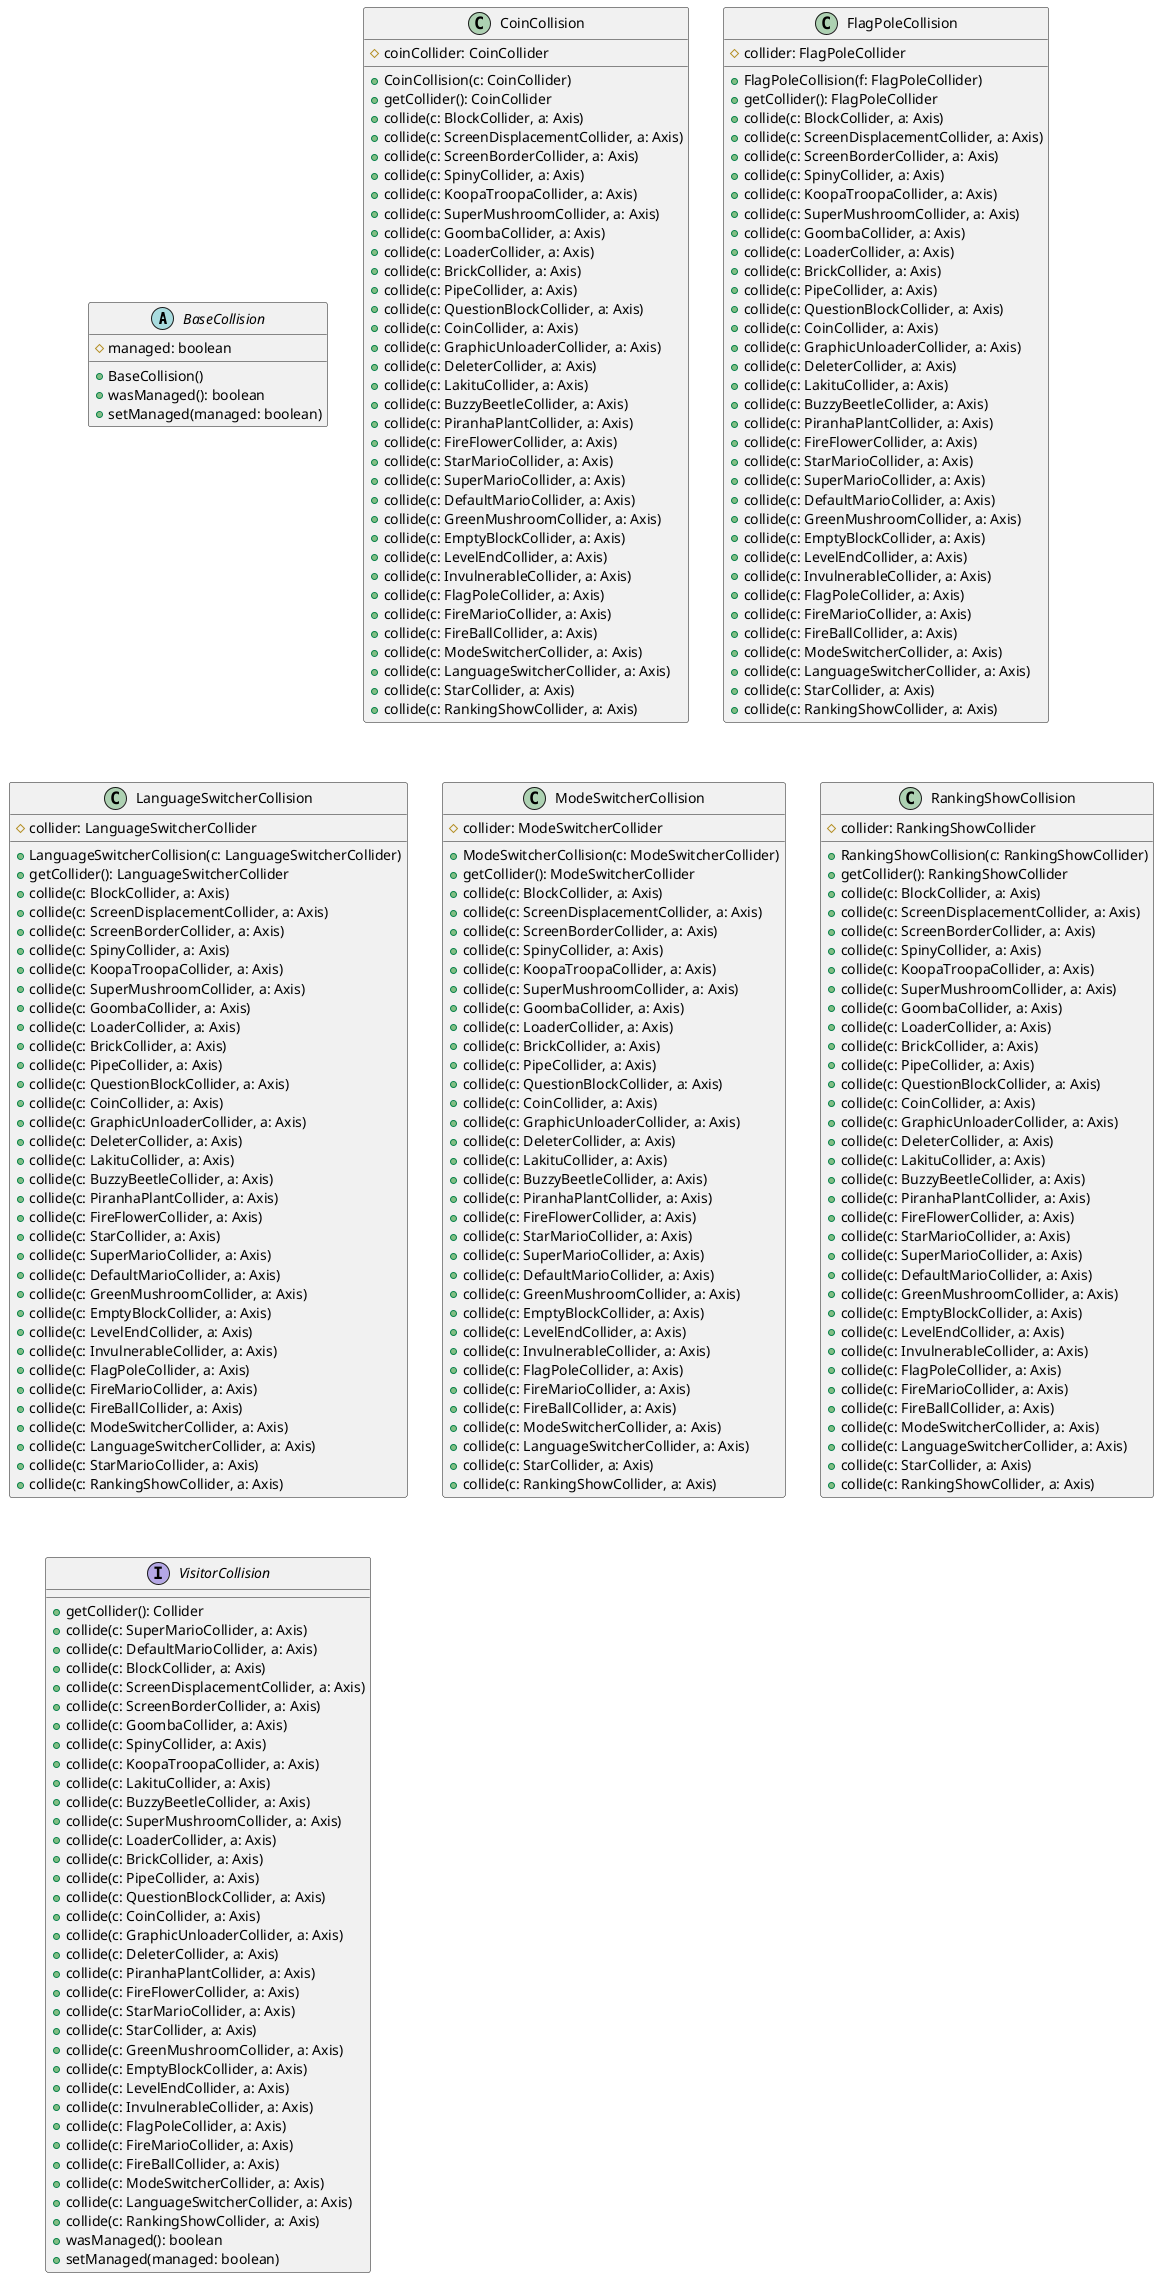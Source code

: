 @startuml
abstract class BaseCollision {
   #managed: boolean
   +BaseCollision()
   +wasManaged(): boolean 
   +setManaged(managed: boolean)
}

class CoinCollision {
   #coinCollider: CoinCollider
   +CoinCollision(c: CoinCollider)
   +getCollider(): CoinCollider 
   +collide(c: BlockCollider, a: Axis)
   +collide(c: ScreenDisplacementCollider, a: Axis)
   +collide(c: ScreenBorderCollider, a: Axis)
   +collide(c: SpinyCollider, a: Axis)
   +collide(c: KoopaTroopaCollider, a: Axis)
   +collide(c: SuperMushroomCollider, a: Axis)
   +collide(c: GoombaCollider, a: Axis)
   +collide(c: LoaderCollider, a: Axis)
   +collide(c: BrickCollider, a: Axis)
   +collide(c: PipeCollider, a: Axis)
   +collide(c: QuestionBlockCollider, a: Axis)
   +collide(c: CoinCollider, a: Axis)
   +collide(c: GraphicUnloaderCollider, a: Axis)
   +collide(c: DeleterCollider, a: Axis)
   +collide(c: LakituCollider, a: Axis)
   +collide(c: BuzzyBeetleCollider, a: Axis)
   +collide(c: PiranhaPlantCollider, a: Axis)
   +collide(c: FireFlowerCollider, a: Axis)
   +collide(c: StarMarioCollider, a: Axis)
   +collide(c: SuperMarioCollider, a: Axis)
   +collide(c: DefaultMarioCollider, a: Axis)
   +collide(c: GreenMushroomCollider, a: Axis)
   +collide(c: EmptyBlockCollider, a: Axis)
   +collide(c: LevelEndCollider, a: Axis)
   +collide(c: InvulnerableCollider, a: Axis)
   +collide(c: FlagPoleCollider, a: Axis)
   +collide(c: FireMarioCollider, a: Axis)
   +collide(c: FireBallCollider, a: Axis)
   +collide(c: ModeSwitcherCollider, a: Axis)
   +collide(c: LanguageSwitcherCollider, a: Axis)
   +collide(c: StarCollider, a: Axis)
   +collide(c: RankingShowCollider, a: Axis)
}

class FlagPoleCollision {
   #collider: FlagPoleCollider
   +FlagPoleCollision(f: FlagPoleCollider)
   +getCollider(): FlagPoleCollider 
   +collide(c: BlockCollider, a: Axis)
   +collide(c: ScreenDisplacementCollider, a: Axis)
   +collide(c: ScreenBorderCollider, a: Axis)
   +collide(c: SpinyCollider, a: Axis)
   +collide(c: KoopaTroopaCollider, a: Axis)
   +collide(c: SuperMushroomCollider, a: Axis)
   +collide(c: GoombaCollider, a: Axis)
   +collide(c: LoaderCollider, a: Axis)
   +collide(c: BrickCollider, a: Axis)
   +collide(c: PipeCollider, a: Axis)
   +collide(c: QuestionBlockCollider, a: Axis)
   +collide(c: CoinCollider, a: Axis)
   +collide(c: GraphicUnloaderCollider, a: Axis)
   +collide(c: DeleterCollider, a: Axis)
   +collide(c: LakituCollider, a: Axis)
   +collide(c: BuzzyBeetleCollider, a: Axis)
   +collide(c: PiranhaPlantCollider, a: Axis)
   +collide(c: FireFlowerCollider, a: Axis)
   +collide(c: StarMarioCollider, a: Axis)
   +collide(c: SuperMarioCollider, a: Axis)
   +collide(c: DefaultMarioCollider, a: Axis)
   +collide(c: GreenMushroomCollider, a: Axis)
   +collide(c: EmptyBlockCollider, a: Axis)
   +collide(c: LevelEndCollider, a: Axis)
   +collide(c: InvulnerableCollider, a: Axis)
   +collide(c: FlagPoleCollider, a: Axis)
   +collide(c: FireMarioCollider, a: Axis)
   +collide(c: FireBallCollider, a: Axis)
   +collide(c: ModeSwitcherCollider, a: Axis)
   +collide(c: LanguageSwitcherCollider, a: Axis)
   +collide(c: StarCollider, a: Axis)
   +collide(c: RankingShowCollider, a: Axis)
}

class LanguageSwitcherCollision {
   #collider: LanguageSwitcherCollider
   +LanguageSwitcherCollision(c: LanguageSwitcherCollider)
   +getCollider(): LanguageSwitcherCollider 
   +collide(c: BlockCollider, a: Axis)
   +collide(c: ScreenDisplacementCollider, a: Axis)
   +collide(c: ScreenBorderCollider, a: Axis)
   +collide(c: SpinyCollider, a: Axis)
   +collide(c: KoopaTroopaCollider, a: Axis)
   +collide(c: SuperMushroomCollider, a: Axis)
   +collide(c: GoombaCollider, a: Axis)
   +collide(c: LoaderCollider, a: Axis)
   +collide(c: BrickCollider, a: Axis)
   +collide(c: PipeCollider, a: Axis)
   +collide(c: QuestionBlockCollider, a: Axis)
   +collide(c: CoinCollider, a: Axis)
   +collide(c: GraphicUnloaderCollider, a: Axis)
   +collide(c: DeleterCollider, a: Axis)
   +collide(c: LakituCollider, a: Axis)
   +collide(c: BuzzyBeetleCollider, a: Axis)
   +collide(c: PiranhaPlantCollider, a: Axis)
   +collide(c: FireFlowerCollider, a: Axis)
   +collide(c: StarCollider, a: Axis)
   +collide(c: SuperMarioCollider, a: Axis)
   +collide(c: DefaultMarioCollider, a: Axis)
   +collide(c: GreenMushroomCollider, a: Axis)
   +collide(c: EmptyBlockCollider, a: Axis)
   +collide(c: LevelEndCollider, a: Axis)
   +collide(c: InvulnerableCollider, a: Axis)
   +collide(c: FlagPoleCollider, a: Axis)
   +collide(c: FireMarioCollider, a: Axis)
   +collide(c: FireBallCollider, a: Axis)
   +collide(c: ModeSwitcherCollider, a: Axis)
   +collide(c: LanguageSwitcherCollider, a: Axis)
   +collide(c: StarMarioCollider, a: Axis)
   +collide(c: RankingShowCollider, a: Axis)
}

class ModeSwitcherCollision {
   #collider: ModeSwitcherCollider
   +ModeSwitcherCollision(c: ModeSwitcherCollider)
   +getCollider(): ModeSwitcherCollider 
   +collide(c: BlockCollider, a: Axis)
   +collide(c: ScreenDisplacementCollider, a: Axis)
   +collide(c: ScreenBorderCollider, a: Axis)
   +collide(c: SpinyCollider, a: Axis)
   +collide(c: KoopaTroopaCollider, a: Axis)
   +collide(c: SuperMushroomCollider, a: Axis)
   +collide(c: GoombaCollider, a: Axis)
   +collide(c: LoaderCollider, a: Axis)
   +collide(c: BrickCollider, a: Axis)
   +collide(c: PipeCollider, a: Axis)
   +collide(c: QuestionBlockCollider, a: Axis)
   +collide(c: CoinCollider, a: Axis)
   +collide(c: GraphicUnloaderCollider, a: Axis)
   +collide(c: DeleterCollider, a: Axis)
   +collide(c: LakituCollider, a: Axis)
   +collide(c: BuzzyBeetleCollider, a: Axis)
   +collide(c: PiranhaPlantCollider, a: Axis)
   +collide(c: FireFlowerCollider, a: Axis)
   +collide(c: StarMarioCollider, a: Axis)
   +collide(c: SuperMarioCollider, a: Axis)
   +collide(c: DefaultMarioCollider, a: Axis)
   +collide(c: GreenMushroomCollider, a: Axis)
   +collide(c: EmptyBlockCollider, a: Axis)
   +collide(c: LevelEndCollider, a: Axis)
   +collide(c: InvulnerableCollider, a: Axis)
   +collide(c: FlagPoleCollider, a: Axis)
   +collide(c: FireMarioCollider, a: Axis)
   +collide(c: FireBallCollider, a: Axis)
   +collide(c: ModeSwitcherCollider, a: Axis)
   +collide(c: LanguageSwitcherCollider, a: Axis)
   +collide(c: StarCollider, a: Axis)
   +collide(c: RankingShowCollider, a: Axis)
}

class RankingShowCollision {
   #collider: RankingShowCollider
   +RankingShowCollision(c: RankingShowCollider)
   +getCollider(): RankingShowCollider 
   +collide(c: BlockCollider, a: Axis)
   +collide(c: ScreenDisplacementCollider, a: Axis)
   +collide(c: ScreenBorderCollider, a: Axis)
   +collide(c: SpinyCollider, a: Axis)
   +collide(c: KoopaTroopaCollider, a: Axis)
   +collide(c: SuperMushroomCollider, a: Axis)
   +collide(c: GoombaCollider, a: Axis)
   +collide(c: LoaderCollider, a: Axis)
   +collide(c: BrickCollider, a: Axis)
   +collide(c: PipeCollider, a: Axis)
   +collide(c: QuestionBlockCollider, a: Axis)
   +collide(c: CoinCollider, a: Axis)
   +collide(c: GraphicUnloaderCollider, a: Axis)
   +collide(c: DeleterCollider, a: Axis)
   +collide(c: LakituCollider, a: Axis)
   +collide(c: BuzzyBeetleCollider, a: Axis)
   +collide(c: PiranhaPlantCollider, a: Axis)
   +collide(c: FireFlowerCollider, a: Axis)
   +collide(c: StarMarioCollider, a: Axis)
   +collide(c: SuperMarioCollider, a: Axis)
   +collide(c: DefaultMarioCollider, a: Axis)
   +collide(c: GreenMushroomCollider, a: Axis)
   +collide(c: EmptyBlockCollider, a: Axis)
   +collide(c: LevelEndCollider, a: Axis)
   +collide(c: InvulnerableCollider, a: Axis)
   +collide(c: FlagPoleCollider, a: Axis)
   +collide(c: FireMarioCollider, a: Axis)
   +collide(c: FireBallCollider, a: Axis)
   +collide(c: ModeSwitcherCollider, a: Axis)
   +collide(c: LanguageSwitcherCollider, a: Axis)
   +collide(c: StarCollider, a: Axis)
   +collide(c: RankingShowCollider, a: Axis)
}

interface VisitorCollision {
   +getCollider(): Collider 
   +collide(c: SuperMarioCollider, a: Axis)
   +collide(c: DefaultMarioCollider, a: Axis)
   +collide(c: BlockCollider, a: Axis)
   +collide(c: ScreenDisplacementCollider, a: Axis)
   +collide(c: ScreenBorderCollider, a: Axis)
   +collide(c: GoombaCollider, a: Axis)
   +collide(c: SpinyCollider, a: Axis)
   +collide(c: KoopaTroopaCollider, a: Axis)
   +collide(c: LakituCollider, a: Axis)
   +collide(c: BuzzyBeetleCollider, a: Axis)
   +collide(c: SuperMushroomCollider, a: Axis)
   +collide(c: LoaderCollider, a: Axis)
   +collide(c: BrickCollider, a: Axis)
   +collide(c: PipeCollider, a: Axis)
   +collide(c: QuestionBlockCollider, a: Axis)
   +collide(c: CoinCollider, a: Axis)
   +collide(c: GraphicUnloaderCollider, a: Axis)
   +collide(c: DeleterCollider, a: Axis)
   +collide(c: PiranhaPlantCollider, a: Axis)
   +collide(c: FireFlowerCollider, a: Axis)
   +collide(c: StarMarioCollider, a: Axis)
   +collide(c: StarCollider, a: Axis)
   +collide(c: GreenMushroomCollider, a: Axis)
   +collide(c: EmptyBlockCollider, a: Axis)
   +collide(c: LevelEndCollider, a: Axis)
   +collide(c: InvulnerableCollider, a: Axis)
   +collide(c: FlagPoleCollider, a: Axis)
   +collide(c: FireMarioCollider, a: Axis)
   +collide(c: FireBallCollider, a: Axis)
   +collide(c: ModeSwitcherCollider, a: Axis)
   +collide(c: LanguageSwitcherCollider, a: Axis)
   +collide(c: RankingShowCollider, a: Axis)
   +wasManaged(): boolean 
   +setManaged(managed: boolean)
}

@enduml
